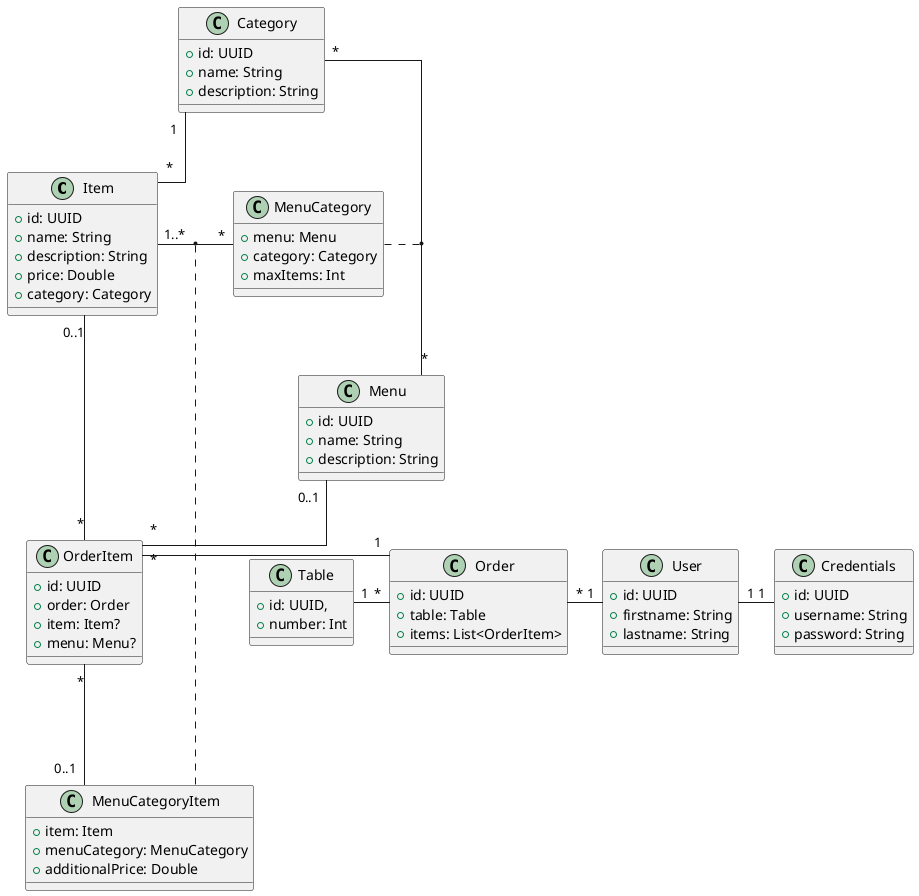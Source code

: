 @startuml
'https://plantuml.com/class-diagram

skinparam linetype ortho

' Classes
' =======

class Item {
    + id: UUID
    + name: String
    + description: String
    + price: Double
    + category: Category
}

class Category {
    + id: UUID
    + name: String
    + description: String
}

class Menu {
    + id: UUID
    + name: String
    + description: String
}

class MenuCategory {
    + menu: Menu
    + category: Category
    + maxItems: Int
}

class MenuCategoryItem {
    + item: Item
    + menuCategory: MenuCategory
    + additionalPrice: Double
}

class Order {
    + id: UUID
    + table: Table
    + items: List<OrderItem>
}

class OrderItem {
    + id: UUID
    + order: Order
    + item: Item?
    + menu: Menu?
}

class User {
    + id: UUID
    + firstname: String
    + lastname: String
}

class Credentials {
    + id: UUID
    + username: String
    + password: String
}

class Table {
    + id: UUID,
    + number: Int
}

' Relations
' =========


Category "1" - "*" Item

Category "*" -- "*" Menu

MenuCategory ... (Category, Menu)

Item "1..*" - "*" MenuCategory

MenuCategoryItem ... (Item, MenuCategory)

Menu "0..1" -- "*" OrderItem

OrderItem "*" --- "0..1" Item

OrderItem "*" --- "0..1" MenuCategoryItem

Order "*" - "1" User

OrderItem "*" - "1" Order

Table "1" - "*" Order

User "1" - "1" Credentials

@enduml